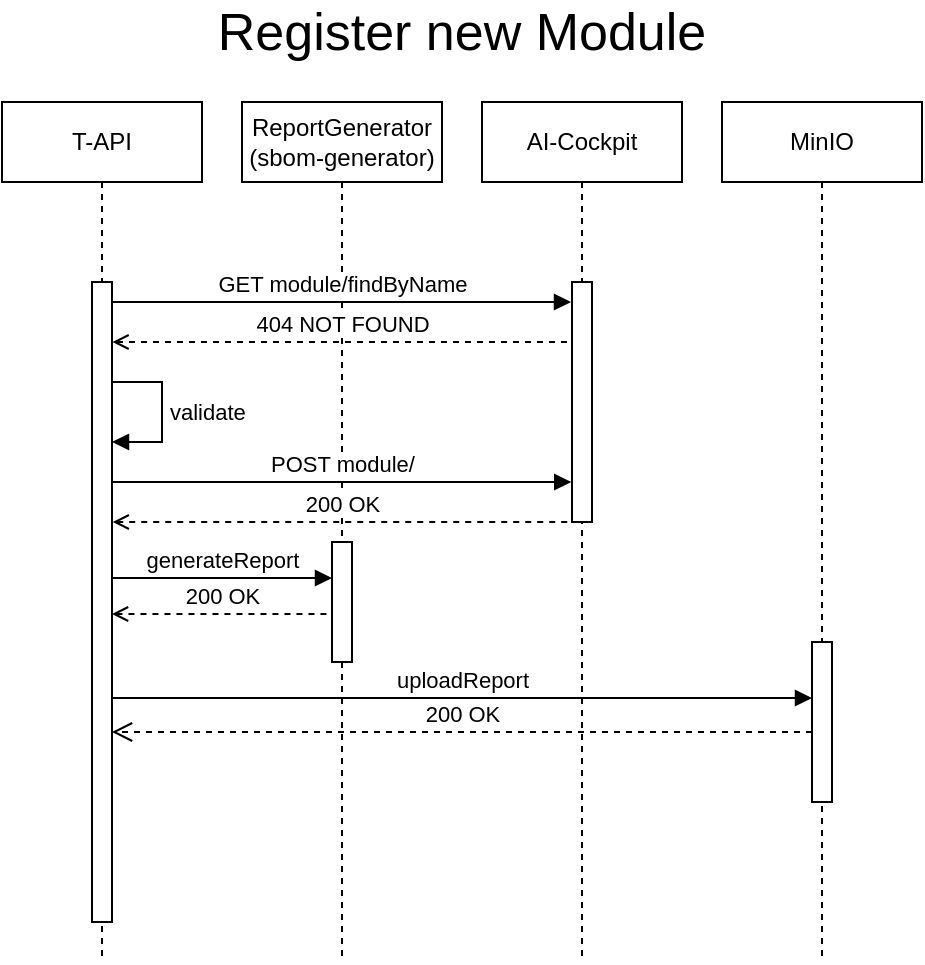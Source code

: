 <mxfile version="27.0.9">
  <diagram name="Page-1" id="iz8f-JQfvFXkTsWmJ790">
    <mxGraphModel dx="810" dy="677" grid="1" gridSize="10" guides="1" tooltips="1" connect="1" arrows="1" fold="1" page="1" pageScale="1" pageWidth="850" pageHeight="1100" math="0" shadow="0">
      <root>
        <mxCell id="0" />
        <mxCell id="1" parent="0" />
        <mxCell id="G5Al2I0ro_0D6ZhAxxe_-4" value="AI-Cockpit" style="shape=umlLifeline;perimeter=lifelinePerimeter;whiteSpace=wrap;html=1;container=1;dropTarget=0;collapsible=0;recursiveResize=0;outlineConnect=0;portConstraint=eastwest;newEdgeStyle={&quot;edgeStyle&quot;:&quot;elbowEdgeStyle&quot;,&quot;elbow&quot;:&quot;vertical&quot;,&quot;curved&quot;:0,&quot;rounded&quot;:0};" vertex="1" parent="1">
          <mxGeometry x="400" y="180" width="100" height="430" as="geometry" />
        </mxCell>
        <mxCell id="G5Al2I0ro_0D6ZhAxxe_-5" value="" style="html=1;points=[[0,0,0,0,5],[0,1,0,0,-5],[1,0,0,0,5],[1,1,0,0,-5]];perimeter=orthogonalPerimeter;outlineConnect=0;targetShapes=umlLifeline;portConstraint=eastwest;newEdgeStyle={&quot;curved&quot;:0,&quot;rounded&quot;:0};" vertex="1" parent="G5Al2I0ro_0D6ZhAxxe_-4">
          <mxGeometry x="45" y="90" width="10" height="120" as="geometry" />
        </mxCell>
        <mxCell id="G5Al2I0ro_0D6ZhAxxe_-6" value="ReportGenerator&lt;br&gt;(sbom-generator)" style="shape=umlLifeline;perimeter=lifelinePerimeter;whiteSpace=wrap;html=1;container=1;dropTarget=0;collapsible=0;recursiveResize=0;outlineConnect=0;portConstraint=eastwest;newEdgeStyle={&quot;edgeStyle&quot;:&quot;elbowEdgeStyle&quot;,&quot;elbow&quot;:&quot;vertical&quot;,&quot;curved&quot;:0,&quot;rounded&quot;:0};" vertex="1" parent="1">
          <mxGeometry x="280" y="180" width="100" height="430" as="geometry" />
        </mxCell>
        <mxCell id="G5Al2I0ro_0D6ZhAxxe_-7" value="" style="html=1;points=[[0,0,0,0,5],[0,1,0,0,-5],[1,0,0,0,5],[1,1,0,0,-5]];perimeter=orthogonalPerimeter;outlineConnect=0;targetShapes=umlLifeline;portConstraint=eastwest;newEdgeStyle={&quot;curved&quot;:0,&quot;rounded&quot;:0};" vertex="1" parent="G5Al2I0ro_0D6ZhAxxe_-6">
          <mxGeometry x="45" y="220" width="10" height="60" as="geometry" />
        </mxCell>
        <mxCell id="G5Al2I0ro_0D6ZhAxxe_-8" value="T-API" style="shape=umlLifeline;perimeter=lifelinePerimeter;whiteSpace=wrap;html=1;container=1;dropTarget=0;collapsible=0;recursiveResize=0;outlineConnect=0;portConstraint=eastwest;newEdgeStyle={&quot;edgeStyle&quot;:&quot;elbowEdgeStyle&quot;,&quot;elbow&quot;:&quot;vertical&quot;,&quot;curved&quot;:0,&quot;rounded&quot;:0};" vertex="1" parent="1">
          <mxGeometry x="160" y="180" width="100" height="430" as="geometry" />
        </mxCell>
        <mxCell id="G5Al2I0ro_0D6ZhAxxe_-9" value="" style="html=1;points=[[0,0,0,0,5],[0,1,0,0,-5],[1,0,0,0,5],[1,1,0,0,-5]];perimeter=orthogonalPerimeter;outlineConnect=0;targetShapes=umlLifeline;portConstraint=eastwest;newEdgeStyle={&quot;curved&quot;:0,&quot;rounded&quot;:0};fillStyle=solid;fillColor=default;" vertex="1" parent="G5Al2I0ro_0D6ZhAxxe_-8">
          <mxGeometry x="45" y="90" width="10" height="320" as="geometry" />
        </mxCell>
        <mxCell id="G5Al2I0ro_0D6ZhAxxe_-11" value="GET module/findByName" style="html=1;verticalAlign=bottom;endArrow=block;curved=0;rounded=0;" edge="1" parent="1">
          <mxGeometry width="80" relative="1" as="geometry">
            <mxPoint x="215" y="280" as="sourcePoint" />
            <mxPoint x="444.5" y="280" as="targetPoint" />
          </mxGeometry>
        </mxCell>
        <mxCell id="G5Al2I0ro_0D6ZhAxxe_-12" value="404 NOT FOUND" style="html=1;verticalAlign=bottom;endArrow=none;curved=0;rounded=0;startFill=0;startArrow=open;dashed=1;" edge="1" parent="1">
          <mxGeometry width="80" relative="1" as="geometry">
            <mxPoint x="215.25" y="300" as="sourcePoint" />
            <mxPoint x="444.75" y="300" as="targetPoint" />
          </mxGeometry>
        </mxCell>
        <mxCell id="G5Al2I0ro_0D6ZhAxxe_-14" value="validate" style="html=1;align=left;spacingLeft=2;endArrow=block;rounded=0;edgeStyle=orthogonalEdgeStyle;curved=0;rounded=0;" edge="1" parent="1">
          <mxGeometry relative="1" as="geometry">
            <mxPoint x="215" y="320" as="sourcePoint" />
            <Array as="points">
              <mxPoint x="240" y="350" />
            </Array>
            <mxPoint x="215" y="350" as="targetPoint" />
          </mxGeometry>
        </mxCell>
        <mxCell id="G5Al2I0ro_0D6ZhAxxe_-16" value="generateReport" style="html=1;verticalAlign=bottom;endArrow=none;curved=0;rounded=0;entryX=1;entryY=0;entryDx=0;entryDy=5;startFill=1;startArrow=block;" edge="1" parent="1">
          <mxGeometry relative="1" as="geometry">
            <mxPoint x="325" y="418" as="sourcePoint" />
            <mxPoint x="215" y="418" as="targetPoint" />
          </mxGeometry>
        </mxCell>
        <mxCell id="G5Al2I0ro_0D6ZhAxxe_-17" value="200 OK" style="html=1;verticalAlign=bottom;endArrow=none;dashed=1;endSize=8;curved=0;rounded=0;exitX=1;exitY=1;exitDx=0;exitDy=-5;startFill=0;startArrow=open;" edge="1" parent="1">
          <mxGeometry relative="1" as="geometry">
            <mxPoint x="325" y="436" as="targetPoint" />
            <mxPoint x="215" y="436" as="sourcePoint" />
          </mxGeometry>
        </mxCell>
        <mxCell id="G5Al2I0ro_0D6ZhAxxe_-20" value="MinIO" style="shape=umlLifeline;perimeter=lifelinePerimeter;whiteSpace=wrap;html=1;container=1;dropTarget=0;collapsible=0;recursiveResize=0;outlineConnect=0;portConstraint=eastwest;newEdgeStyle={&quot;edgeStyle&quot;:&quot;elbowEdgeStyle&quot;,&quot;elbow&quot;:&quot;vertical&quot;,&quot;curved&quot;:0,&quot;rounded&quot;:0};" vertex="1" parent="1">
          <mxGeometry x="520" y="180" width="100" height="430" as="geometry" />
        </mxCell>
        <mxCell id="G5Al2I0ro_0D6ZhAxxe_-24" value="" style="html=1;points=[[0,0,0,0,5],[0,1,0,0,-5],[1,0,0,0,5],[1,1,0,0,-5]];perimeter=orthogonalPerimeter;outlineConnect=0;targetShapes=umlLifeline;portConstraint=eastwest;newEdgeStyle={&quot;curved&quot;:0,&quot;rounded&quot;:0};" vertex="1" parent="G5Al2I0ro_0D6ZhAxxe_-20">
          <mxGeometry x="45" y="270" width="10" height="80" as="geometry" />
        </mxCell>
        <mxCell id="G5Al2I0ro_0D6ZhAxxe_-22" value="POST module/" style="html=1;verticalAlign=bottom;endArrow=block;curved=0;rounded=0;" edge="1" parent="1">
          <mxGeometry width="80" relative="1" as="geometry">
            <mxPoint x="215.13" y="370" as="sourcePoint" />
            <mxPoint x="444.63" y="370" as="targetPoint" />
          </mxGeometry>
        </mxCell>
        <mxCell id="G5Al2I0ro_0D6ZhAxxe_-23" value="200 OK" style="html=1;verticalAlign=bottom;endArrow=none;curved=0;rounded=0;startFill=0;startArrow=open;dashed=1;" edge="1" parent="1">
          <mxGeometry width="80" relative="1" as="geometry">
            <mxPoint x="215.38" y="390" as="sourcePoint" />
            <mxPoint x="444.88" y="390" as="targetPoint" />
          </mxGeometry>
        </mxCell>
        <mxCell id="G5Al2I0ro_0D6ZhAxxe_-25" value="uploadReport" style="html=1;verticalAlign=bottom;endArrow=block;curved=0;rounded=0;entryX=0;entryY=0;entryDx=0;entryDy=5;" edge="1" parent="1">
          <mxGeometry relative="1" as="geometry">
            <mxPoint x="215" y="478" as="sourcePoint" />
            <mxPoint x="565" y="478" as="targetPoint" />
          </mxGeometry>
        </mxCell>
        <mxCell id="G5Al2I0ro_0D6ZhAxxe_-26" value="200 OK" style="html=1;verticalAlign=bottom;endArrow=open;dashed=1;endSize=8;curved=0;rounded=0;exitX=0;exitY=1;exitDx=0;exitDy=-5;" edge="1" parent="1">
          <mxGeometry relative="1" as="geometry">
            <mxPoint x="215" y="495" as="targetPoint" />
            <mxPoint x="565" y="495" as="sourcePoint" />
          </mxGeometry>
        </mxCell>
        <mxCell id="G5Al2I0ro_0D6ZhAxxe_-27" value="Register new Module" style="text;html=1;align=center;verticalAlign=middle;whiteSpace=wrap;rounded=0;fontSize=26;" vertex="1" parent="1">
          <mxGeometry x="160" y="130" width="460" height="30" as="geometry" />
        </mxCell>
      </root>
    </mxGraphModel>
  </diagram>
</mxfile>
